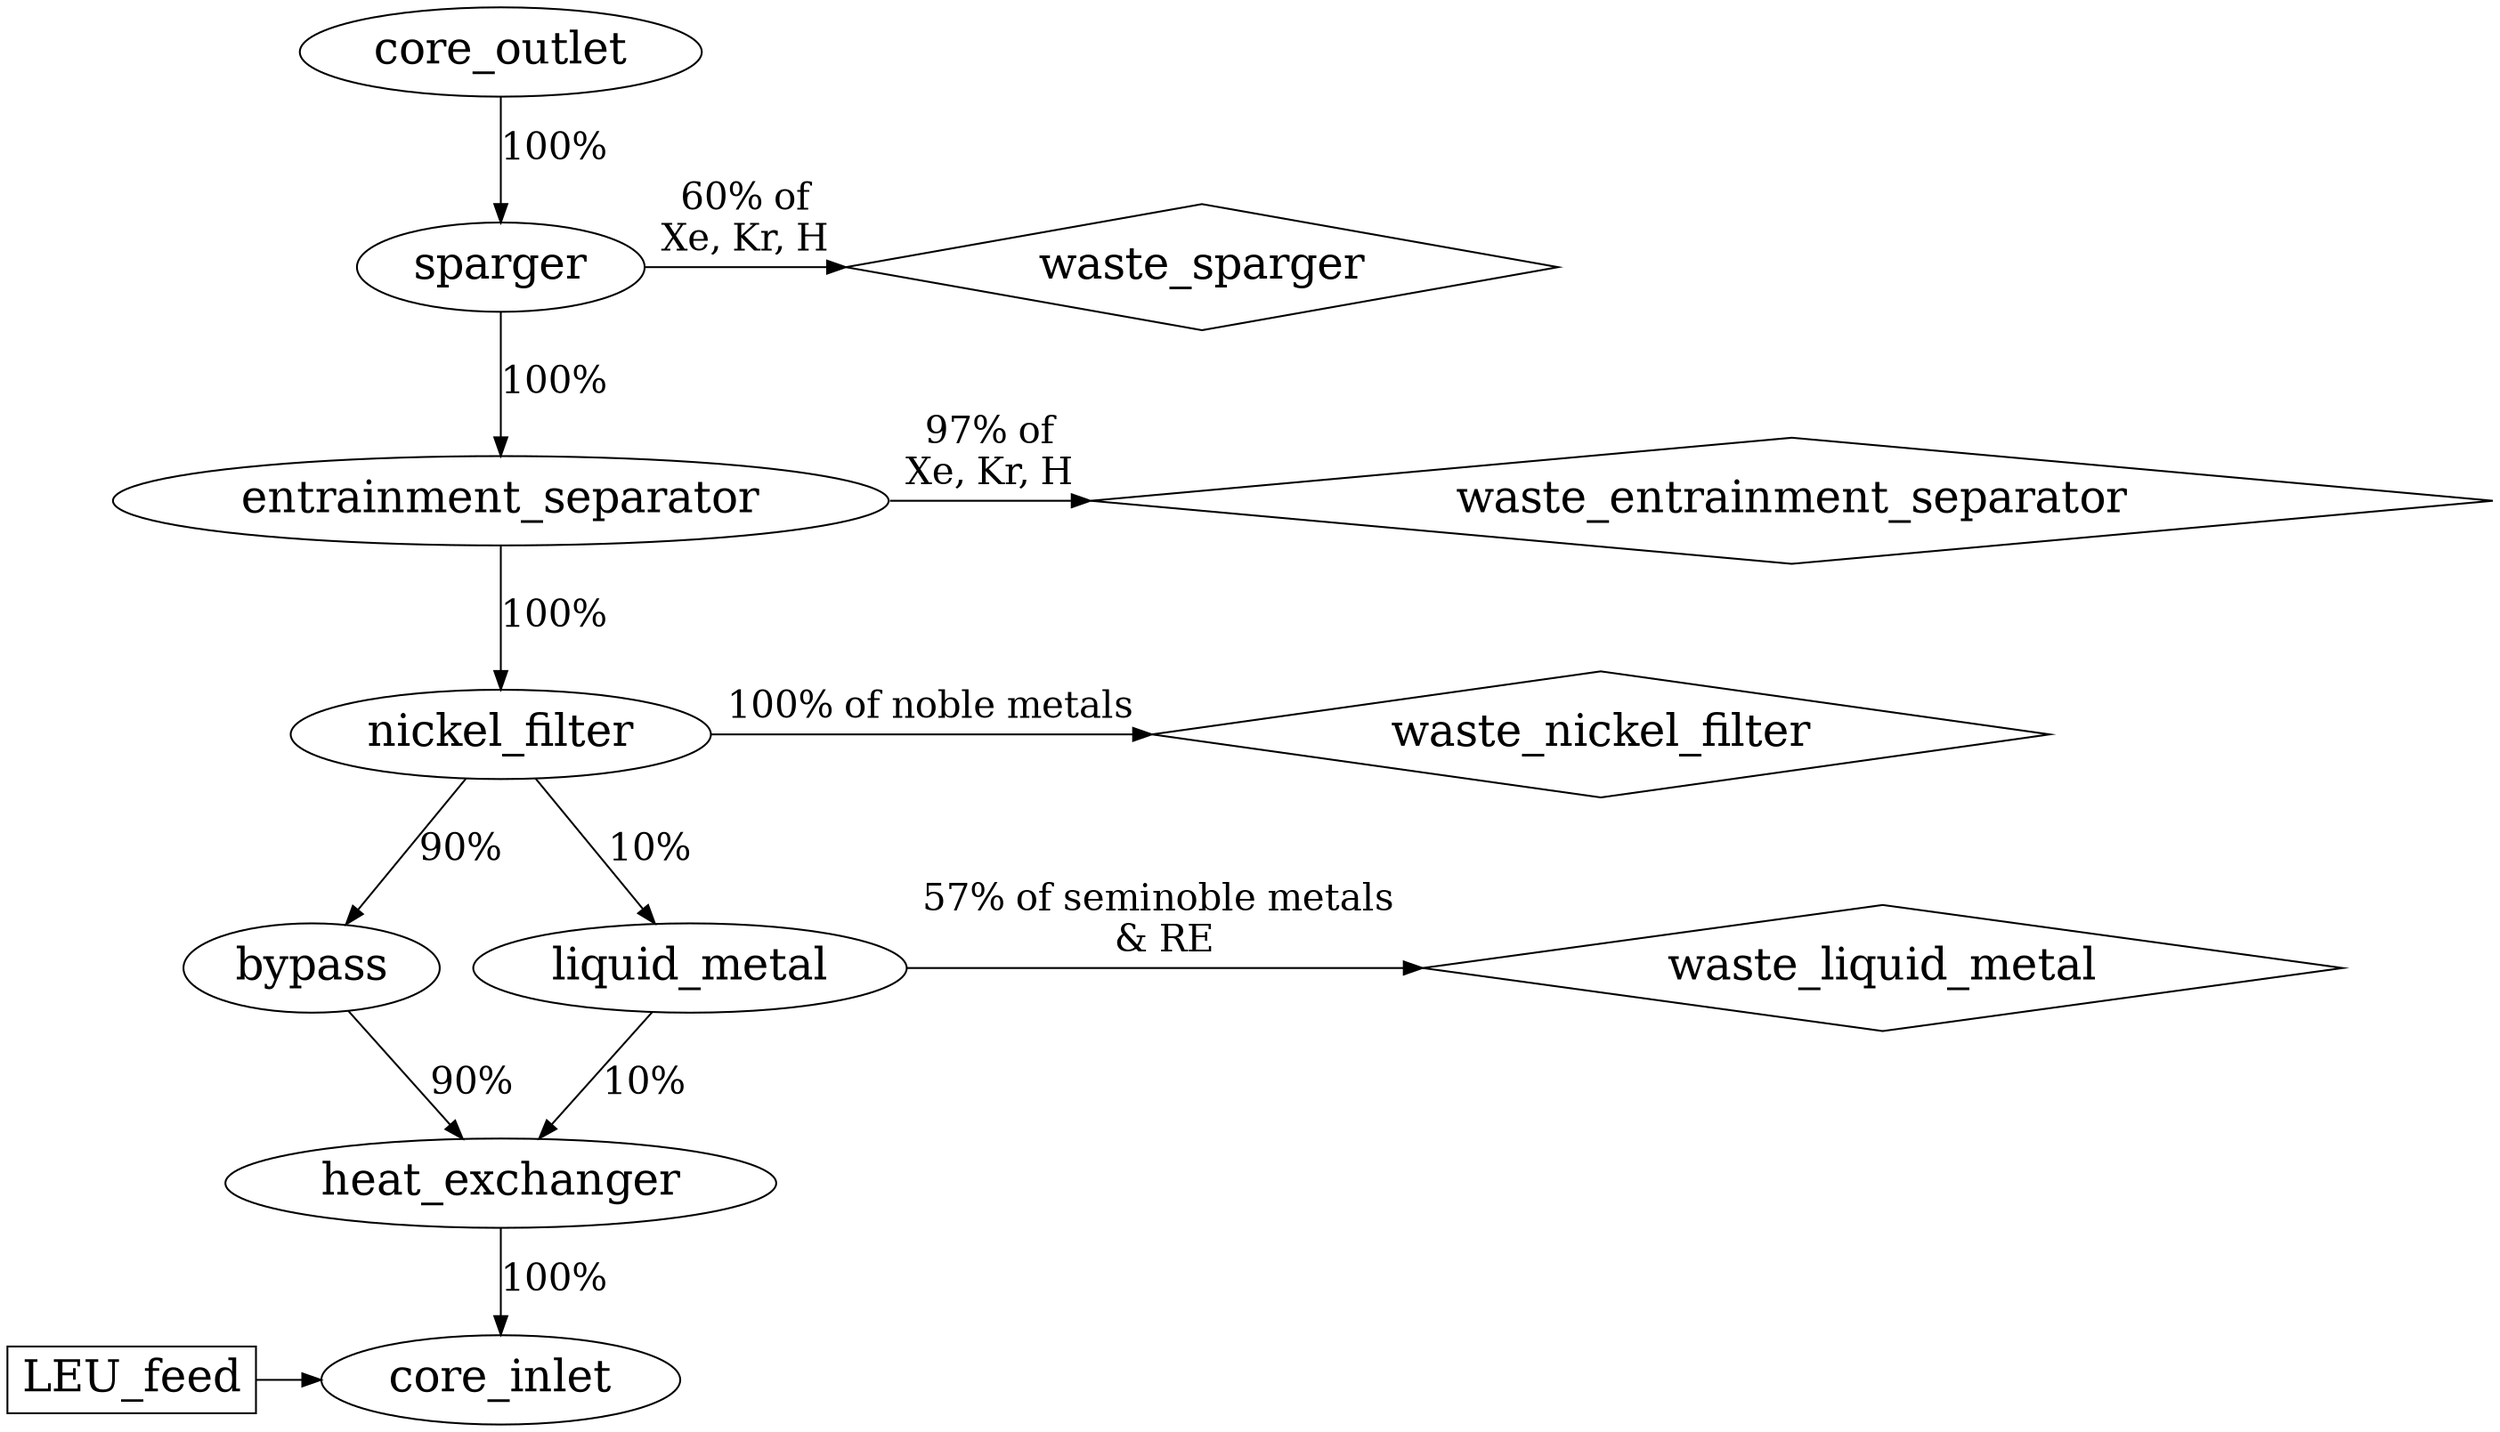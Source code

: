digraph fuel {  # The name of directed graph must match name of material
/*
Structure of the reprocessing system desctived using DOT language:
https://en.wikipedia.org/wiki/DOT_(graph_description_language)
Parameter 'label' and 'fontsize' are needed for nice plotting.
Mass flow rate, extraction efficiency and list of elements for removing must be
specified in the 'input.proccess' file
*/
# ==============================================================================
  core_outlet -> sparger [label="100%", fontsize=20]
  sparger -> waste_sparger [label="60% of\nXe, Kr, H", fontsize=20]
  sparger -> entrainment_separator [label="100%", fontsize=20]
  entrainment_separator -> nickel_filter [label="100%", fontsize=20]
  entrainment_separator -> waste_entrainment_separator [label="97% of\nXe, Kr, H", fontsize=20]
  nickel_filter -> bypass [label="90%", fontsize=20]
  bypass -> heat_exchanger [label="90%", fontsize=20]
  nickel_filter -> waste_nickel_filter [label="100% of noble metals", fontsize=20]
  nickel_filter -> liquid_metal [label="10%", fontsize=20]
  liquid_metal -> heat_exchanger [label="10%", fontsize=20]
  liquid_metal -> waste_liquid_metal [label="57% of seminoble metals \n& RE", fontsize=20]
  heat_exchanger -> core_inlet [label="100%", fontsize=20]
  LEU_feed -> core_inlet
# ==============================================================================
# Optional parameters to obtain pretty plots
# Section only needed to have 'waste' blocks on level with process
  subgraph sprg {
    rank=same
    sparger
    waste_sparger
  }

  subgraph separ {
    rank=same
    entrainment_separator
    waste_entrainment_separator
  }

  subgraph ni {
    rank=same
    nickel_filter
    waste_nickel_filter
  }
  
  subgraph liqme {
    rank=same
    liquid_metal
    waste_liquid_metal
  }
  
  subgraph feed {
    rank=same
    LEU_feed
    core_inlet
  }
# Section only needed to change font of the text and specify shapes of blocks
  waste_sparger [shape=diamond, fontsize=24]
  waste_entrainment_separator [shape=diamond, fontsize=24]
  waste_nickel_filter [shape=diamond, fontsize=24]
  waste_liquid_metal [shape=diamond, fontsize=24]
  LEU_feed [shape=box, fontsize=24]
    
  core_outlet [fontsize=24]
  sparger [fontsize=24]
  entrainment_separator [fontsize=24]
  nickel_filter [fontsize=24]
  bypass [fontsize=24]
  heat_exchanger [fontsize=24]
  liquid_metal [fontsize=24]
  core_inlet [fontsize=24]
}